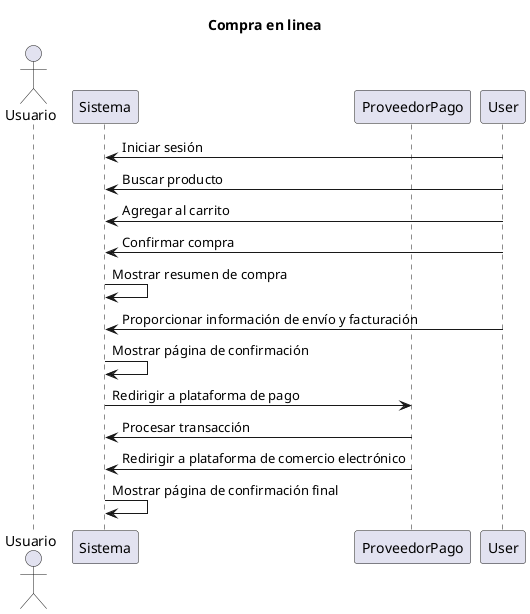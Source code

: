 @startuml umlSeqCompraOnline
title "Compra en linea"
actor Usuario
participant Sistema
participant ProveedorPago

User -> Sistema: Iniciar sesión
User -> Sistema: Buscar producto
User -> Sistema: Agregar al carrito
User -> Sistema: Confirmar compra
Sistema -> Sistema: Mostrar resumen de compra
User -> Sistema: Proporcionar información de envío y facturación
Sistema -> Sistema: Mostrar página de confirmación
Sistema -> ProveedorPago: Redirigir a plataforma de pago
ProveedorPago -> Sistema: Procesar transacción
ProveedorPago -> Sistema: Redirigir a plataforma de comercio electrónico
Sistema -> Sistema: Mostrar página de confirmación final
@enduml
